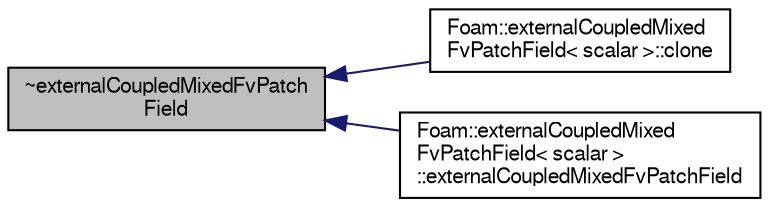digraph "~externalCoupledMixedFvPatchField"
{
  bgcolor="transparent";
  edge [fontname="FreeSans",fontsize="10",labelfontname="FreeSans",labelfontsize="10"];
  node [fontname="FreeSans",fontsize="10",shape=record];
  rankdir="LR";
  Node13 [label="~externalCoupledMixedFvPatch\lField",height=0.2,width=0.4,color="black", fillcolor="grey75", style="filled", fontcolor="black"];
  Node13 -> Node14 [dir="back",color="midnightblue",fontsize="10",style="solid",fontname="FreeSans"];
  Node14 [label="Foam::externalCoupledMixed\lFvPatchField\< scalar \>::clone",height=0.2,width=0.4,color="black",URL="$a22082.html#a6dfbb046cc414bcb0ee27a1646815537",tooltip="Construct and return a clone setting internal field reference. "];
  Node13 -> Node15 [dir="back",color="midnightblue",fontsize="10",style="solid",fontname="FreeSans"];
  Node15 [label="Foam::externalCoupledMixed\lFvPatchField\< scalar \>\l::externalCoupledMixedFvPatchField",height=0.2,width=0.4,color="black",URL="$a22082.html#a2b6ab83c4c375a34747321da948f8d91",tooltip="Construct as copy setting internal field reference. "];
}
